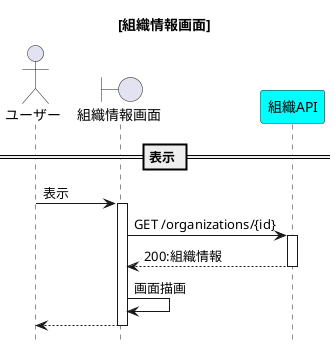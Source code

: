 @startuml{組織情報画面.png}
title [組織情報画面]
hide footbox

actor ユーザー as user
boundary 組織情報画面 as view
participant 組織API as api_organizations #cyan

== 表示 ==
user -> view :表示
activate view
    view -> api_organizations : GET /organizations/{id}
    activate api_organizations
        api_organizations --> view :200:組織情報
    deactivate api_organizations
    view -> view :画面描画
view --> user
deactivate view

@enduml
